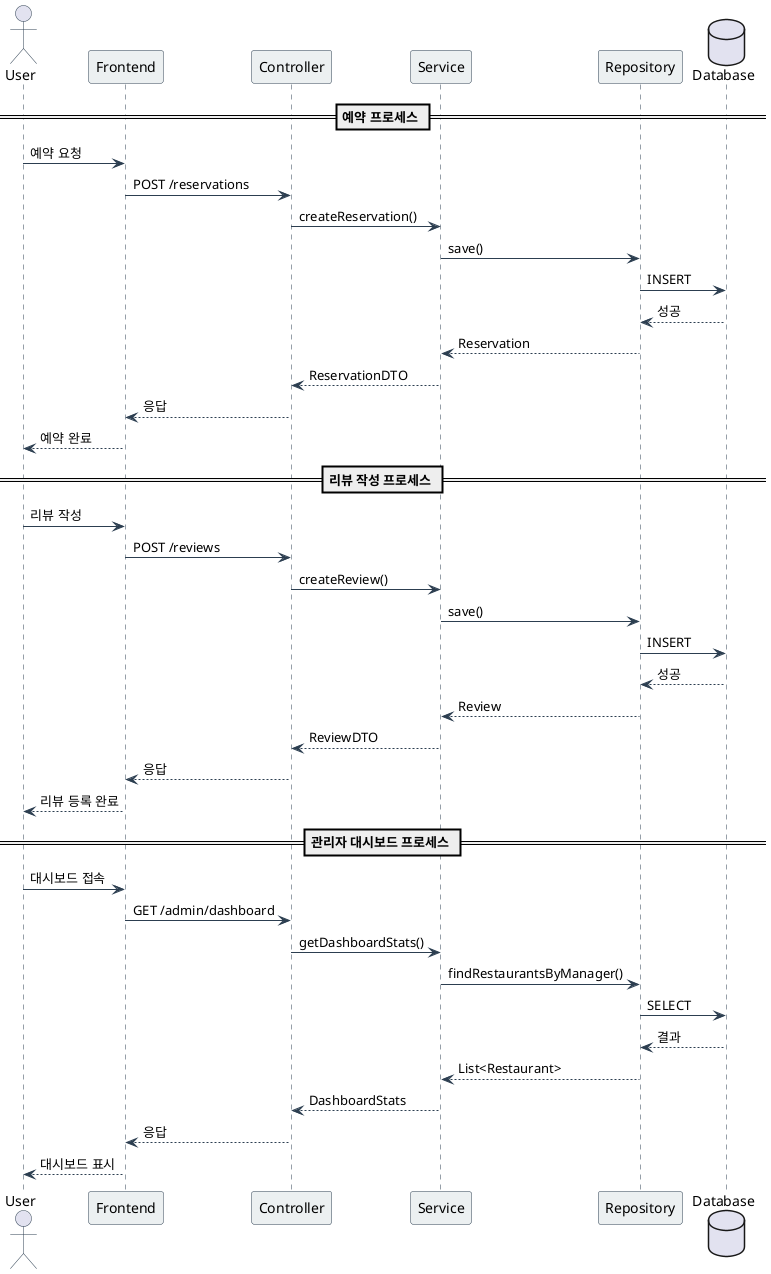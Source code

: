 @startuml Sequence Diagram

' 스타일 설정
skinparam sequence {
    ArrowColor #2C3E50
    ActorBorderColor #2C3E50
    LifeLineBorderColor #2C3E50
    LifeLineBackgroundColor #ECF0F1
    ParticipantBorderColor #2C3E50
    ParticipantBackgroundColor #ECF0F1
    ParticipantFontName "Noto Sans KR"
    ParticipantFontSize 14
    ActorFontName "Noto Sans KR"
    ActorFontSize 14
}

actor User
participant "Frontend" as Front
participant "Controller" as Ctrl
participant "Service" as Service
participant "Repository" as Repo
database "Database" as DB

== 예약 프로세스 ==

User -> Front: 예약 요청
Front -> Ctrl: POST /reservations
Ctrl -> Service: createReservation()
Service -> Repo: save()
Repo -> DB: INSERT
DB --> Repo: 성공
Repo --> Service: Reservation
Service --> Ctrl: ReservationDTO
Ctrl --> Front: 응답
Front --> User: 예약 완료

== 리뷰 작성 프로세스 ==

User -> Front: 리뷰 작성
Front -> Ctrl: POST /reviews
Ctrl -> Service: createReview()
Service -> Repo: save()
Repo -> DB: INSERT
DB --> Repo: 성공
Repo --> Service: Review
Service --> Ctrl: ReviewDTO
Ctrl --> Front: 응답
Front --> User: 리뷰 등록 완료

== 관리자 대시보드 프로세스 ==

User -> Front: 대시보드 접속
Front -> Ctrl: GET /admin/dashboard
Ctrl -> Service: getDashboardStats()
Service -> Repo: findRestaurantsByManager()
Repo -> DB: SELECT
DB --> Repo: 결과
Repo --> Service: List<Restaurant>
Service --> Ctrl: DashboardStats
Ctrl --> Front: 응답
Front --> User: 대시보드 표시

@enduml 